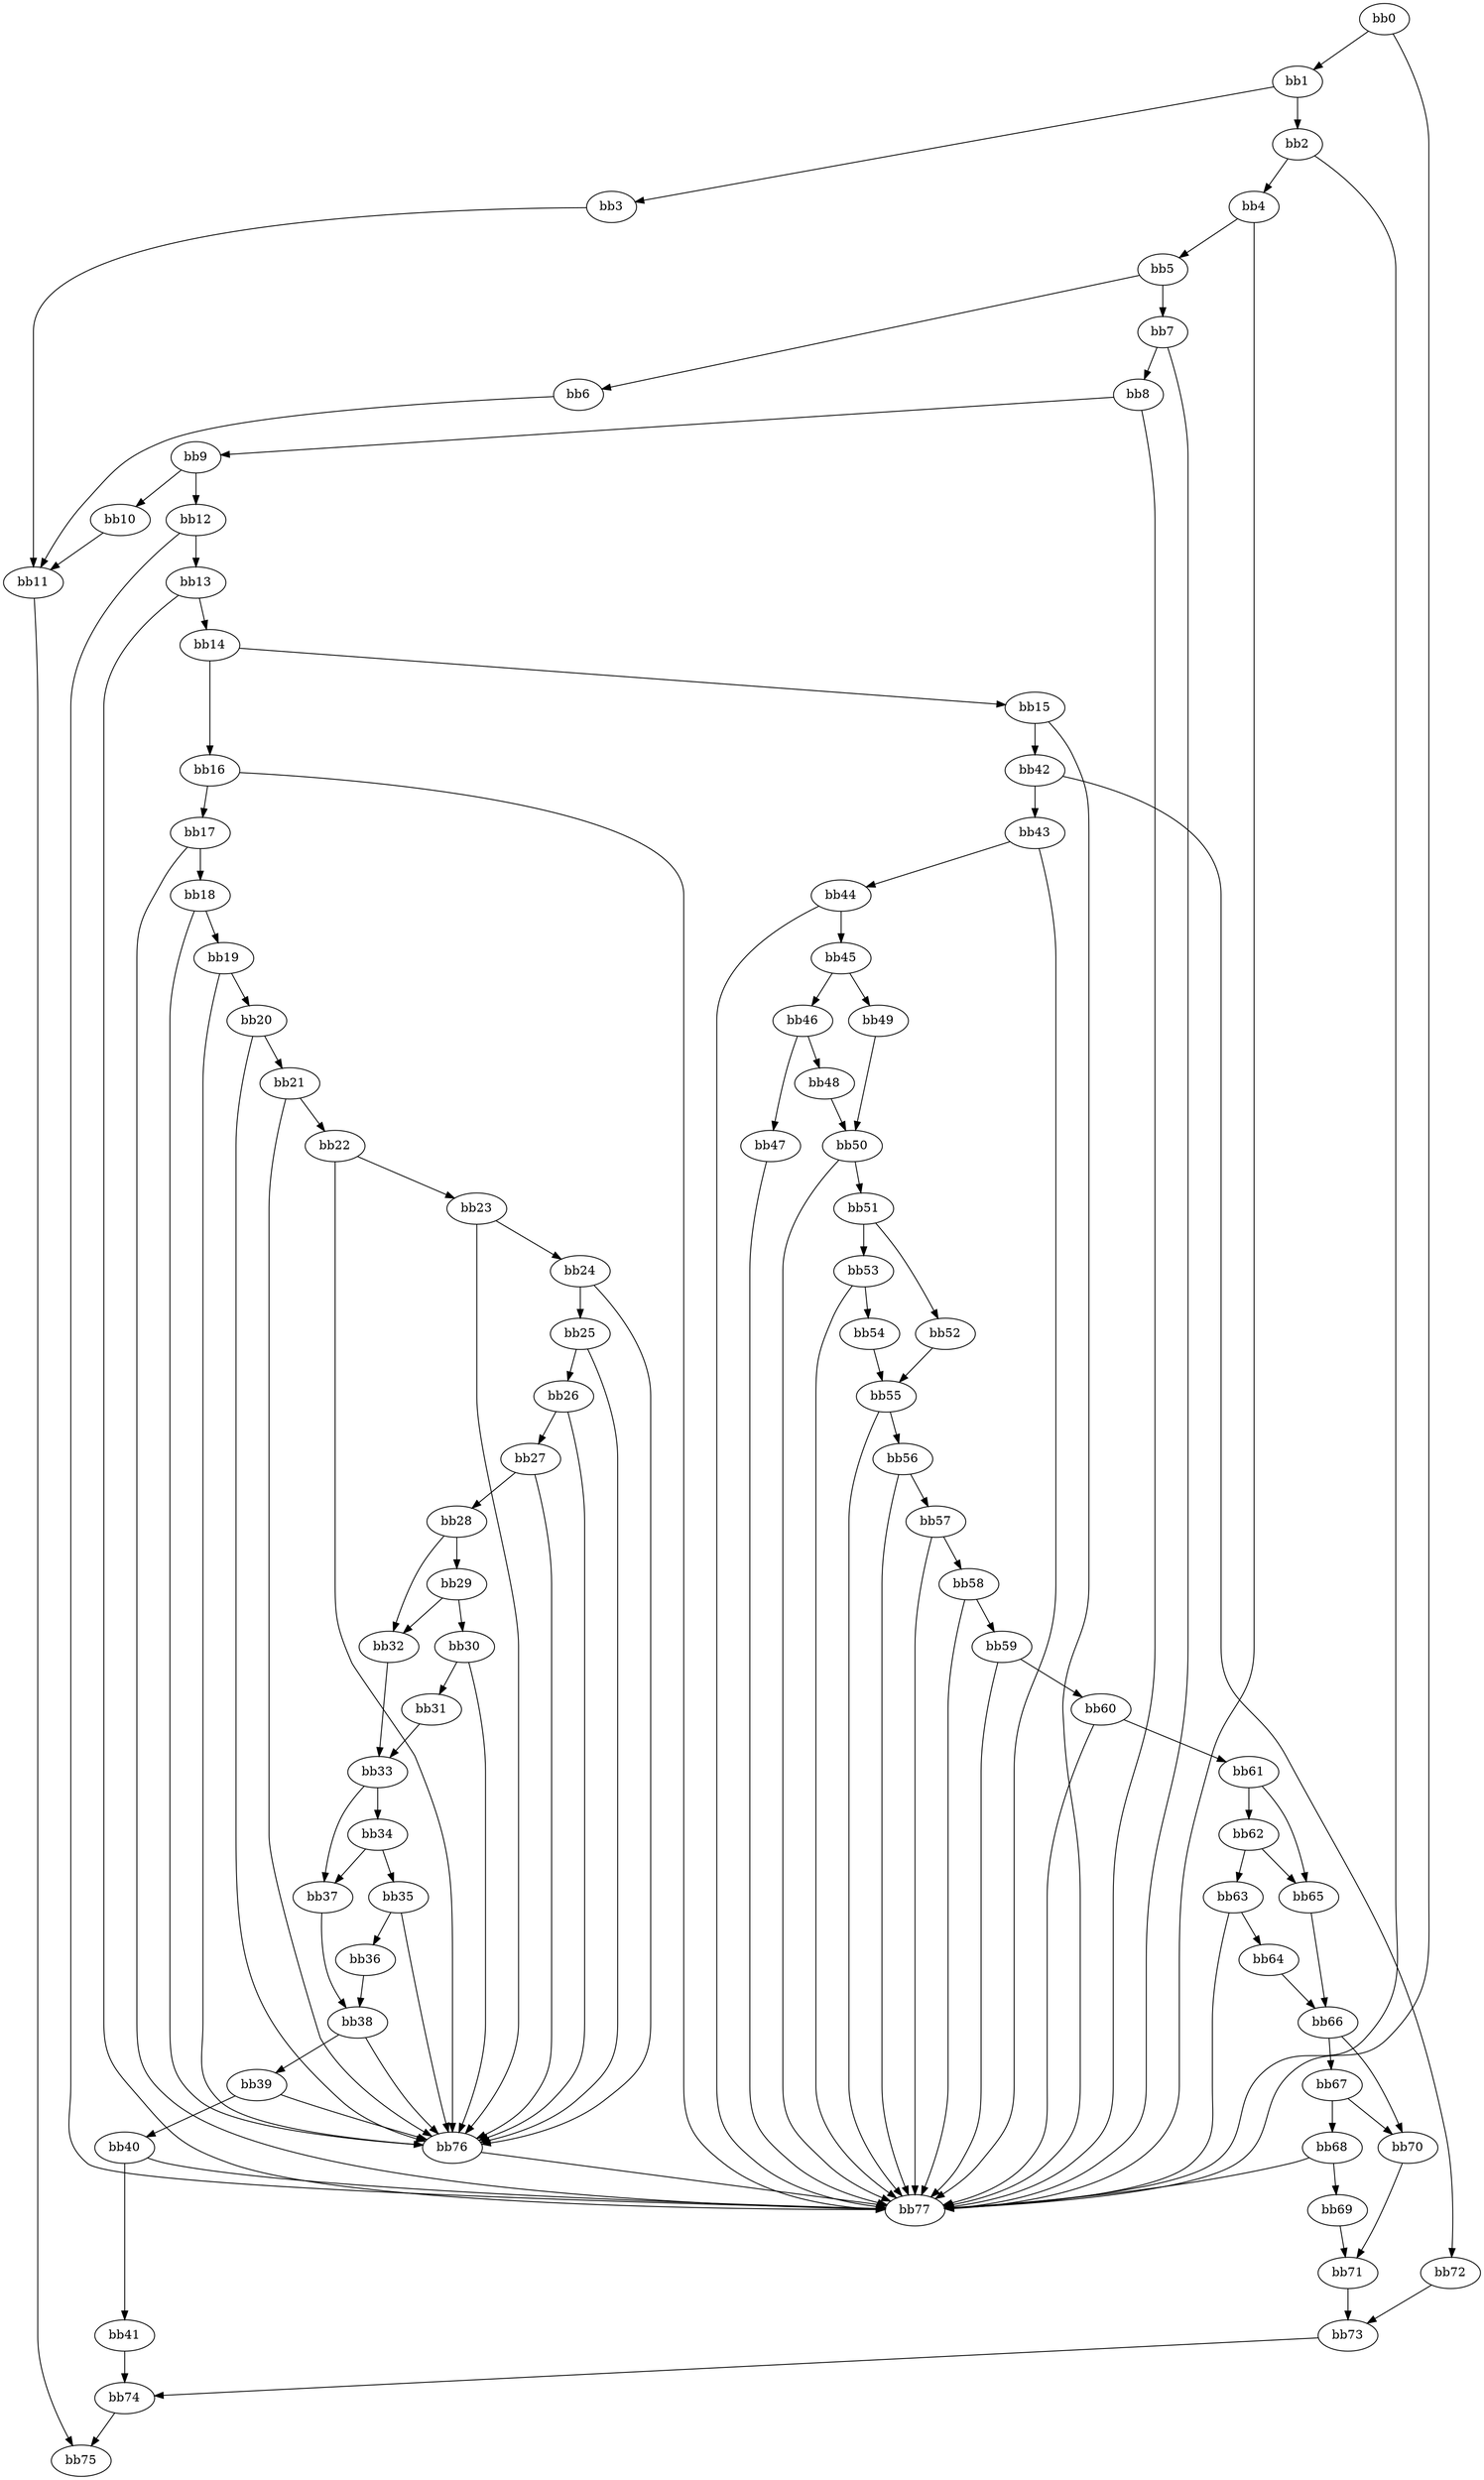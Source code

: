 digraph {
    0 [ label = "bb0\l" ]
    1 [ label = "bb1\l" ]
    2 [ label = "bb2\l" ]
    3 [ label = "bb3\l" ]
    4 [ label = "bb4\l" ]
    5 [ label = "bb5\l" ]
    6 [ label = "bb6\l" ]
    7 [ label = "bb7\l" ]
    8 [ label = "bb8\l" ]
    9 [ label = "bb9\l" ]
    10 [ label = "bb10\l" ]
    11 [ label = "bb11\l" ]
    12 [ label = "bb12\l" ]
    13 [ label = "bb13\l" ]
    14 [ label = "bb14\l" ]
    15 [ label = "bb15\l" ]
    16 [ label = "bb16\l" ]
    17 [ label = "bb17\l" ]
    18 [ label = "bb18\l" ]
    19 [ label = "bb19\l" ]
    20 [ label = "bb20\l" ]
    21 [ label = "bb21\l" ]
    22 [ label = "bb22\l" ]
    23 [ label = "bb23\l" ]
    24 [ label = "bb24\l" ]
    25 [ label = "bb25\l" ]
    26 [ label = "bb26\l" ]
    27 [ label = "bb27\l" ]
    28 [ label = "bb28\l" ]
    29 [ label = "bb29\l" ]
    30 [ label = "bb30\l" ]
    31 [ label = "bb31\l" ]
    32 [ label = "bb32\l" ]
    33 [ label = "bb33\l" ]
    34 [ label = "bb34\l" ]
    35 [ label = "bb35\l" ]
    36 [ label = "bb36\l" ]
    37 [ label = "bb37\l" ]
    38 [ label = "bb38\l" ]
    39 [ label = "bb39\l" ]
    40 [ label = "bb40\l" ]
    41 [ label = "bb41\l" ]
    42 [ label = "bb42\l" ]
    43 [ label = "bb43\l" ]
    44 [ label = "bb44\l" ]
    45 [ label = "bb45\l" ]
    46 [ label = "bb46\l" ]
    47 [ label = "bb47\l" ]
    48 [ label = "bb48\l" ]
    49 [ label = "bb49\l" ]
    50 [ label = "bb50\l" ]
    51 [ label = "bb51\l" ]
    52 [ label = "bb52\l" ]
    53 [ label = "bb53\l" ]
    54 [ label = "bb54\l" ]
    55 [ label = "bb55\l" ]
    56 [ label = "bb56\l" ]
    57 [ label = "bb57\l" ]
    58 [ label = "bb58\l" ]
    59 [ label = "bb59\l" ]
    60 [ label = "bb60\l" ]
    61 [ label = "bb61\l" ]
    62 [ label = "bb62\l" ]
    63 [ label = "bb63\l" ]
    64 [ label = "bb64\l" ]
    65 [ label = "bb65\l" ]
    66 [ label = "bb66\l" ]
    67 [ label = "bb67\l" ]
    68 [ label = "bb68\l" ]
    69 [ label = "bb69\l" ]
    70 [ label = "bb70\l" ]
    71 [ label = "bb71\l" ]
    72 [ label = "bb72\l" ]
    73 [ label = "bb73\l" ]
    74 [ label = "bb74\l" ]
    75 [ label = "bb75\l" ]
    76 [ label = "bb76\l" ]
    77 [ label = "bb77\l" ]
    0 -> 1 [ ]
    0 -> 77 [ ]
    1 -> 2 [ ]
    1 -> 3 [ ]
    2 -> 4 [ ]
    2 -> 77 [ ]
    3 -> 11 [ ]
    4 -> 5 [ ]
    4 -> 77 [ ]
    5 -> 6 [ ]
    5 -> 7 [ ]
    6 -> 11 [ ]
    7 -> 8 [ ]
    7 -> 77 [ ]
    8 -> 9 [ ]
    8 -> 77 [ ]
    9 -> 10 [ ]
    9 -> 12 [ ]
    10 -> 11 [ ]
    11 -> 75 [ ]
    12 -> 13 [ ]
    12 -> 77 [ ]
    13 -> 14 [ ]
    13 -> 77 [ ]
    14 -> 15 [ ]
    14 -> 16 [ ]
    15 -> 42 [ ]
    15 -> 77 [ ]
    16 -> 17 [ ]
    16 -> 77 [ ]
    17 -> 18 [ ]
    17 -> 77 [ ]
    18 -> 19 [ ]
    18 -> 76 [ ]
    19 -> 20 [ ]
    19 -> 76 [ ]
    20 -> 21 [ ]
    20 -> 76 [ ]
    21 -> 22 [ ]
    21 -> 76 [ ]
    22 -> 23 [ ]
    22 -> 76 [ ]
    23 -> 24 [ ]
    23 -> 76 [ ]
    24 -> 25 [ ]
    24 -> 76 [ ]
    25 -> 26 [ ]
    25 -> 76 [ ]
    26 -> 27 [ ]
    26 -> 76 [ ]
    27 -> 28 [ ]
    27 -> 76 [ ]
    28 -> 29 [ ]
    28 -> 32 [ ]
    29 -> 30 [ ]
    29 -> 32 [ ]
    30 -> 31 [ ]
    30 -> 76 [ ]
    31 -> 33 [ ]
    32 -> 33 [ ]
    33 -> 34 [ ]
    33 -> 37 [ ]
    34 -> 35 [ ]
    34 -> 37 [ ]
    35 -> 36 [ ]
    35 -> 76 [ ]
    36 -> 38 [ ]
    37 -> 38 [ ]
    38 -> 39 [ ]
    38 -> 76 [ ]
    39 -> 40 [ ]
    39 -> 76 [ ]
    40 -> 41 [ ]
    40 -> 77 [ ]
    41 -> 74 [ ]
    42 -> 43 [ ]
    42 -> 72 [ ]
    43 -> 44 [ ]
    43 -> 77 [ ]
    44 -> 45 [ ]
    44 -> 77 [ ]
    45 -> 46 [ ]
    45 -> 49 [ ]
    46 -> 47 [ ]
    46 -> 48 [ ]
    47 -> 77 [ ]
    48 -> 50 [ ]
    49 -> 50 [ ]
    50 -> 51 [ ]
    50 -> 77 [ ]
    51 -> 52 [ ]
    51 -> 53 [ ]
    52 -> 55 [ ]
    53 -> 54 [ ]
    53 -> 77 [ ]
    54 -> 55 [ ]
    55 -> 56 [ ]
    55 -> 77 [ ]
    56 -> 57 [ ]
    56 -> 77 [ ]
    57 -> 58 [ ]
    57 -> 77 [ ]
    58 -> 59 [ ]
    58 -> 77 [ ]
    59 -> 60 [ ]
    59 -> 77 [ ]
    60 -> 61 [ ]
    60 -> 77 [ ]
    61 -> 62 [ ]
    61 -> 65 [ ]
    62 -> 63 [ ]
    62 -> 65 [ ]
    63 -> 64 [ ]
    63 -> 77 [ ]
    64 -> 66 [ ]
    65 -> 66 [ ]
    66 -> 67 [ ]
    66 -> 70 [ ]
    67 -> 68 [ ]
    67 -> 70 [ ]
    68 -> 69 [ ]
    68 -> 77 [ ]
    69 -> 71 [ ]
    70 -> 71 [ ]
    71 -> 73 [ ]
    72 -> 73 [ ]
    73 -> 74 [ ]
    74 -> 75 [ ]
    76 -> 77 [ ]
}

